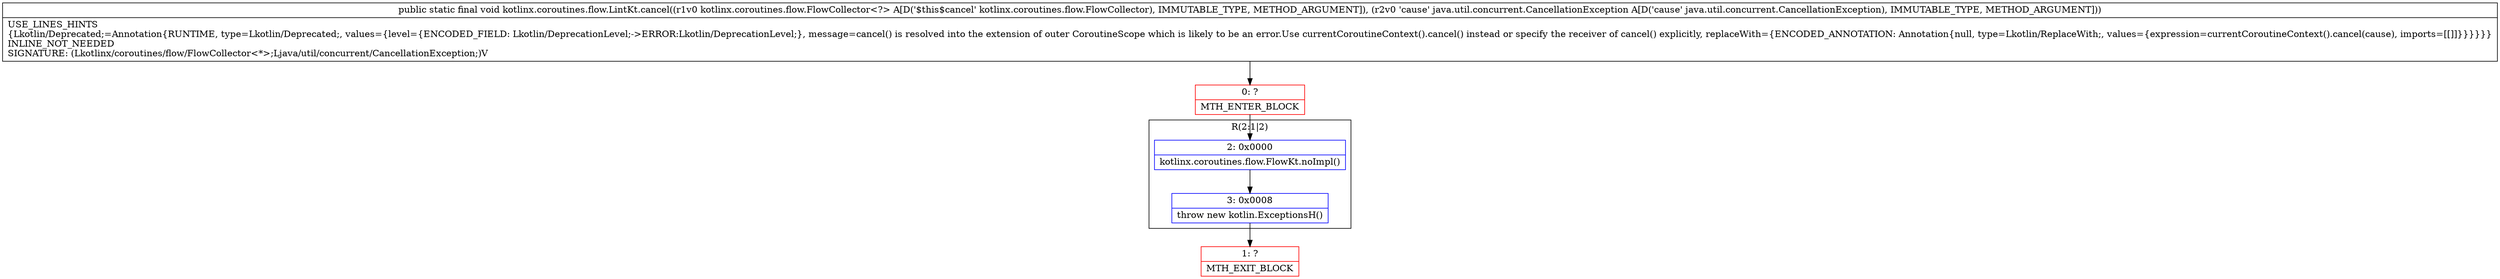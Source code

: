 digraph "CFG forkotlinx.coroutines.flow.LintKt.cancel(Lkotlinx\/coroutines\/flow\/FlowCollector;Ljava\/util\/concurrent\/CancellationException;)V" {
subgraph cluster_Region_347338315 {
label = "R(2:1|2)";
node [shape=record,color=blue];
Node_2 [shape=record,label="{2\:\ 0x0000|kotlinx.coroutines.flow.FlowKt.noImpl()\l}"];
Node_3 [shape=record,label="{3\:\ 0x0008|throw new kotlin.ExceptionsH()\l}"];
}
Node_0 [shape=record,color=red,label="{0\:\ ?|MTH_ENTER_BLOCK\l}"];
Node_1 [shape=record,color=red,label="{1\:\ ?|MTH_EXIT_BLOCK\l}"];
MethodNode[shape=record,label="{public static final void kotlinx.coroutines.flow.LintKt.cancel((r1v0 kotlinx.coroutines.flow.FlowCollector\<?\> A[D('$this$cancel' kotlinx.coroutines.flow.FlowCollector), IMMUTABLE_TYPE, METHOD_ARGUMENT]), (r2v0 'cause' java.util.concurrent.CancellationException A[D('cause' java.util.concurrent.CancellationException), IMMUTABLE_TYPE, METHOD_ARGUMENT]))  | USE_LINES_HINTS\l\{Lkotlin\/Deprecated;=Annotation\{RUNTIME, type=Lkotlin\/Deprecated;, values=\{level=\{ENCODED_FIELD: Lkotlin\/DeprecationLevel;\-\>ERROR:Lkotlin\/DeprecationLevel;\}, message=cancel() is resolved into the extension of outer CoroutineScope which is likely to be an error.Use currentCoroutineContext().cancel() instead or specify the receiver of cancel() explicitly, replaceWith=\{ENCODED_ANNOTATION: Annotation\{null, type=Lkotlin\/ReplaceWith;, values=\{expression=currentCoroutineContext().cancel(cause), imports=[[]]\}\}\}\}\}\}\lINLINE_NOT_NEEDED\lSIGNATURE: (Lkotlinx\/coroutines\/flow\/FlowCollector\<*\>;Ljava\/util\/concurrent\/CancellationException;)V\l}"];
MethodNode -> Node_0;Node_2 -> Node_3;
Node_3 -> Node_1;
Node_0 -> Node_2;
}

